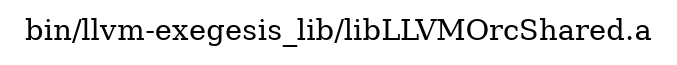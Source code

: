 digraph "bin/llvm-exegesis_lib/libLLVMOrcShared.a" {
	label="bin/llvm-exegesis_lib/libLLVMOrcShared.a";
	rankdir=LR;

}
